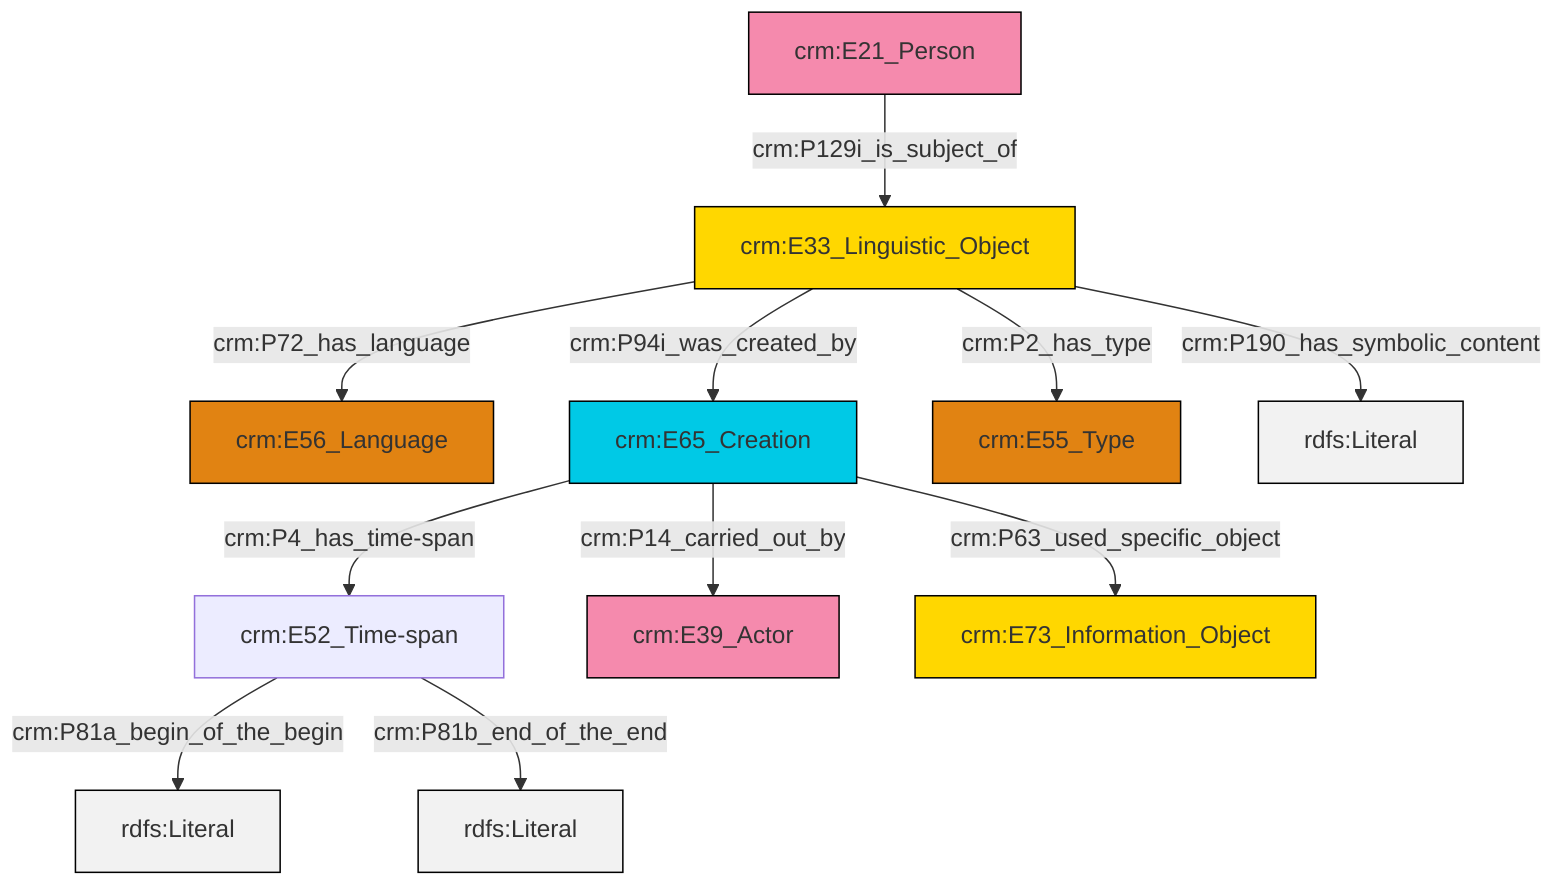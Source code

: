 graph TD
classDef Literal fill:#f2f2f2,stroke:#000000;
classDef CRM_Entity fill:#FFFFFF,stroke:#000000;
classDef Temporal_Entity fill:#00C9E6, stroke:#000000;
classDef Type fill:#E18312, stroke:#000000;
classDef Time-Span fill:#2C9C91, stroke:#000000;
classDef Appellation fill:#FFEB7F, stroke:#000000;
classDef Place fill:#008836, stroke:#000000;
classDef Persistent_Item fill:#B266B2, stroke:#000000;
classDef Conceptual_Object fill:#FFD700, stroke:#000000;
classDef Physical_Thing fill:#D2B48C, stroke:#000000;
classDef Actor fill:#f58aad, stroke:#000000;
classDef PC_Classes fill:#4ce600, stroke:#000000;
classDef Multi fill:#cccccc,stroke:#000000;

2["crm:E33_Linguistic_Object"]:::Conceptual_Object -->|crm:P72_has_language| 3["crm:E56_Language"]:::Type
4["crm:E65_Creation"]:::Temporal_Entity -->|crm:P4_has_time-span| 0["crm:E52_Time-span"]:::Default
4["crm:E65_Creation"]:::Temporal_Entity -->|crm:P14_carried_out_by| 6["crm:E39_Actor"]:::Actor
2["crm:E33_Linguistic_Object"]:::Conceptual_Object -->|crm:P2_has_type| 7["crm:E55_Type"]:::Type
8["crm:E21_Person"]:::Actor -->|crm:P129i_is_subject_of| 2["crm:E33_Linguistic_Object"]:::Conceptual_Object
2["crm:E33_Linguistic_Object"]:::Conceptual_Object -->|crm:P94i_was_created_by| 4["crm:E65_Creation"]:::Temporal_Entity
2["crm:E33_Linguistic_Object"]:::Conceptual_Object -->|crm:P190_has_symbolic_content| 12[rdfs:Literal]:::Literal
0["crm:E52_Time-span"]:::Default -->|crm:P81a_begin_of_the_begin| 13[rdfs:Literal]:::Literal
4["crm:E65_Creation"]:::Temporal_Entity -->|crm:P63_used_specific_object| 14["crm:E73_Information_Object"]:::Conceptual_Object
0["crm:E52_Time-span"]:::Default -->|crm:P81b_end_of_the_end| 17[rdfs:Literal]:::Literal